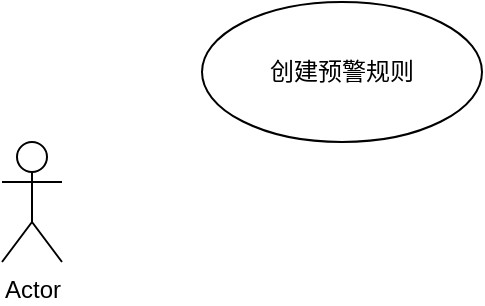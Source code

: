 <mxfile version="17.2.5" type="github">
  <diagram id="ZJ3P73_0GnTi9dQlcdip" name="Page-1">
    <mxGraphModel dx="1697" dy="909" grid="1" gridSize="10" guides="1" tooltips="1" connect="1" arrows="1" fold="1" page="1" pageScale="1" pageWidth="827" pageHeight="1169" math="0" shadow="0">
      <root>
        <mxCell id="0" />
        <mxCell id="1" parent="0" />
        <mxCell id="qfR6J_gvIjfCB1Atp6Te-1" value="Actor" style="shape=umlActor;verticalLabelPosition=bottom;verticalAlign=top;html=1;" vertex="1" parent="1">
          <mxGeometry x="400" y="430" width="30" height="60" as="geometry" />
        </mxCell>
        <mxCell id="qfR6J_gvIjfCB1Atp6Te-2" value="创建预警规则" style="ellipse;whiteSpace=wrap;html=1;" vertex="1" parent="1">
          <mxGeometry x="500" y="360" width="140" height="70" as="geometry" />
        </mxCell>
      </root>
    </mxGraphModel>
  </diagram>
</mxfile>
